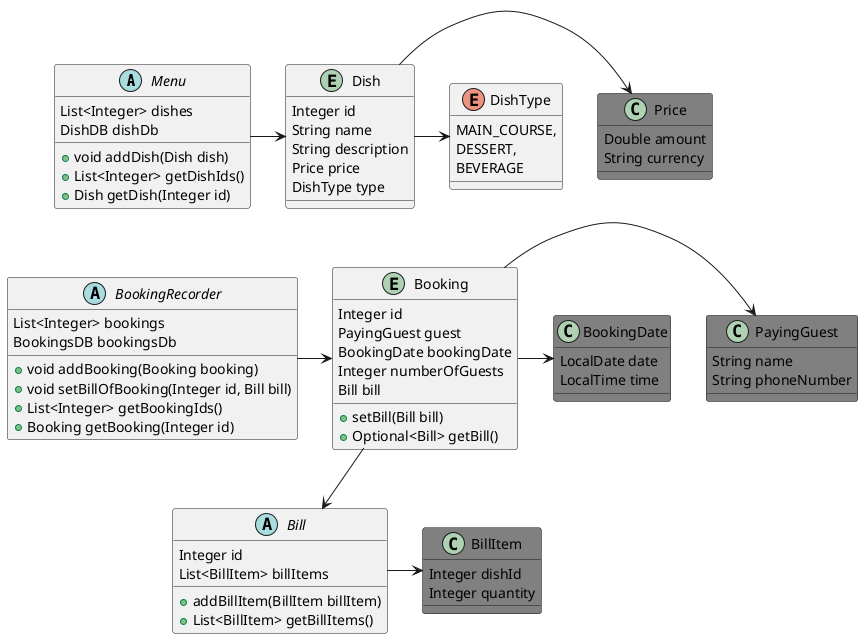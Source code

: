 @startuml


together {
  class Menu
  entity Dish
  enum DishType
}

together {
  abstract BookingRecorder
  entity Booking
  class BookingDate
  abstract Bill
  class BillItem
}

entity Dish {
  Integer id
  String name
  String description
  Price price
  DishType type
}

class  Price #grey {
  Double amount
  String currency
}

class PayingGuest #grey {
  String name
  String phoneNumber
}


entity Booking {
  Integer id
  PayingGuest guest
  BookingDate bookingDate
  Integer numberOfGuests
  Bill bill
  + setBill(Bill bill)
  + Optional<Bill> getBill()
}


class BookingDate #grey {
  LocalDate date
  LocalTime time
}

class BillItem #grey {
  Integer dishId
  Integer quantity
}



enum DishType {
  MAIN_COURSE,
  DESSERT,
  BEVERAGE
}

abstract Menu {
  List<Integer> dishes
  DishDB dishDb
  + void addDish(Dish dish)
  + List<Integer> getDishIds()
  + Dish getDish(Integer id)
}

abstract Bill {
  Integer id
  List<BillItem> billItems
  + addBillItem(BillItem billItem)
  + List<BillItem> getBillItems()

}



abstract BookingRecorder{
  List<Integer> bookings
  BookingsDB bookingsDb
  + void addBooking(Booking booking)
  + void setBillOfBooking(Integer id, Bill bill)
  + List<Integer> getBookingIds()
  + Booking getBooking(Integer id)
}

Menu -> Dish
Dish -> DishType
Dish -> Price

BookingRecorder -> Booking
Booking -down-> Bill
Booking -> BookingDate

Bill -> BillItem
Menu -[hidden]-> BookingRecorder
BookingRecorder -[hidden]-> Bill

Booking -> PayingGuest



@enduml